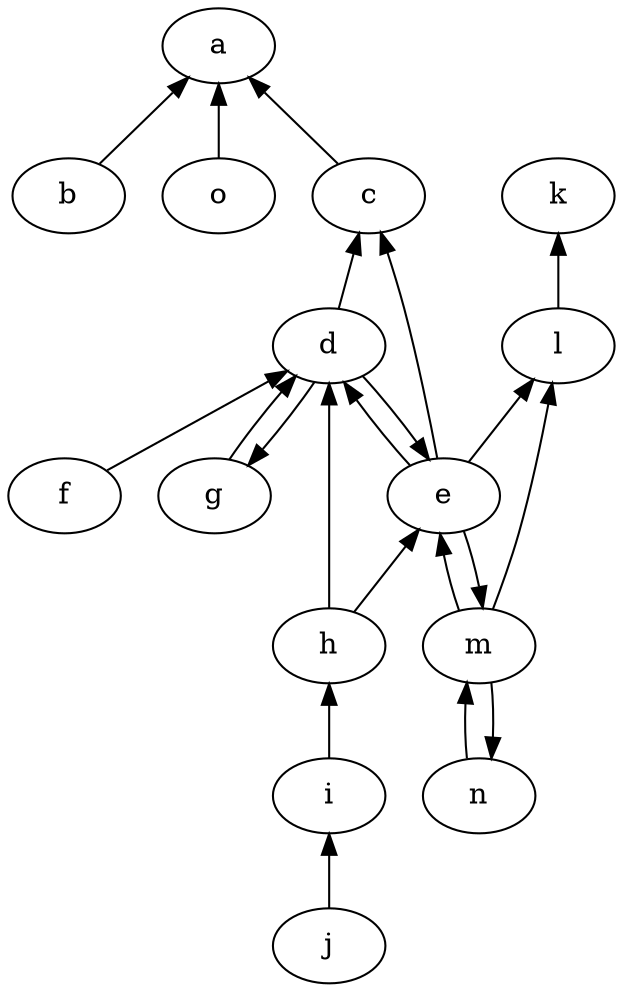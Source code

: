digraph {
    // Node defaults can be set here if needed
    b [fontsize=14]
    f [fontsize=14]
    j [fontsize=14]
    o [fontsize=14]
    i [fontsize=14]
    d [fontsize=14]
    a [fontsize=14]
    g [fontsize=14]
    h [fontsize=14]
    e [fontsize=14]
    c [fontsize=14]
    l [fontsize=14]
    k [fontsize=14]
    m [fontsize=14]
    n [fontsize=14]
    edge[labeldistance=1.5 fontsize=12]
    l -> e [dir="back"]
    k -> l [dir="back"]
    m -> n [dir="back"]
    l -> m [dir="back"]
    n -> m [dir="back"]
    a -> b [dir="back"]
    d -> f [dir="back"]
    e -> h [dir="back"]
    e -> m [dir="back"]
    e -> d [dir="back"]
    a -> c [dir="back"]
    d -> g [dir="back"]
    c -> d [dir="back"]
    c -> e [dir="back"]
    g -> d [dir="back"]
    d -> e [dir="back"]
    m -> e [dir="back"]
    h -> i [dir="back"]
    i -> j [dir="back"]
    a -> o [dir="back"]
    d -> h [dir="back"]
}